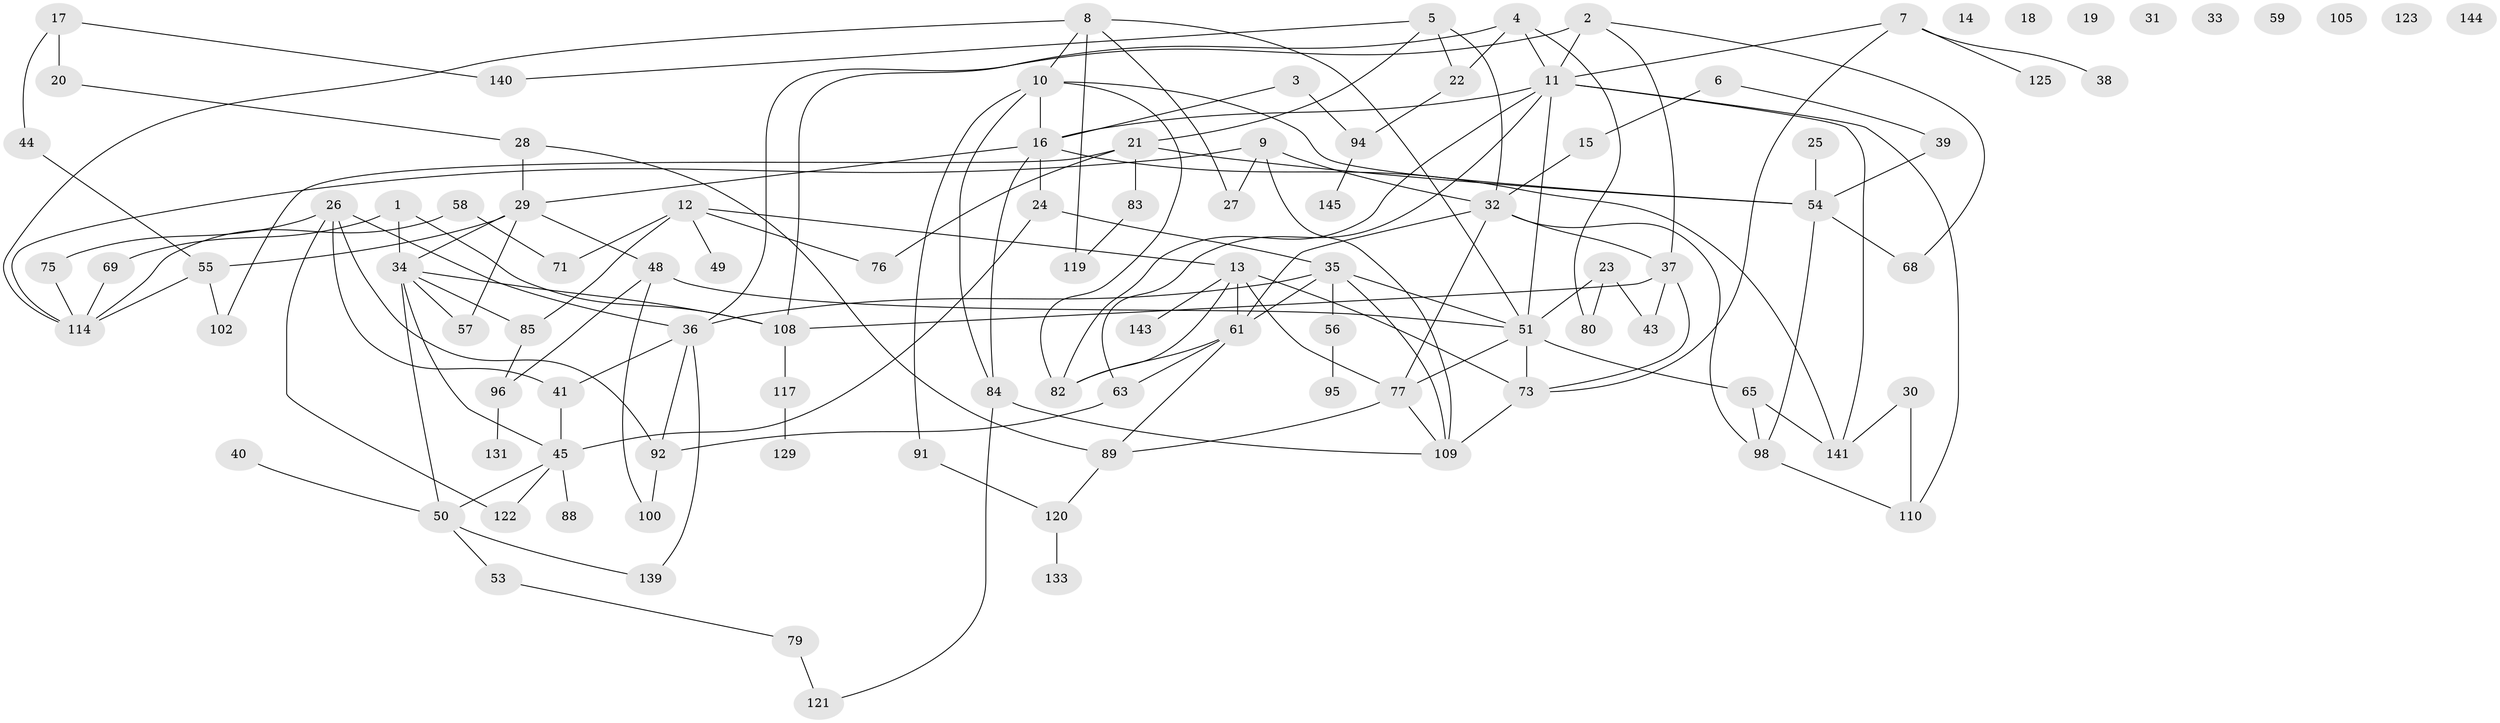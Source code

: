 // Generated by graph-tools (version 1.1) at 2025/23/03/03/25 07:23:29]
// undirected, 102 vertices, 154 edges
graph export_dot {
graph [start="1"]
  node [color=gray90,style=filled];
  1;
  2 [super="+106"];
  3 [super="+103"];
  4 [super="+60"];
  5;
  6 [super="+87"];
  7;
  8 [super="+52"];
  9;
  10 [super="+42"];
  11 [super="+47"];
  12;
  13 [super="+124"];
  14;
  15;
  16 [super="+62"];
  17 [super="+112"];
  18;
  19;
  20;
  21 [super="+116"];
  22;
  23;
  24;
  25;
  26 [super="+74"];
  27 [super="+66"];
  28 [super="+46"];
  29 [super="+64"];
  30;
  31;
  32 [super="+72"];
  33;
  34 [super="+86"];
  35 [super="+101"];
  36 [super="+136"];
  37 [super="+135"];
  38;
  39;
  40;
  41 [super="+93"];
  43 [super="+113"];
  44;
  45 [super="+104"];
  48;
  49;
  50 [super="+107"];
  51 [super="+67"];
  53;
  54 [super="+137"];
  55 [super="+81"];
  56 [super="+130"];
  57;
  58 [super="+118"];
  59;
  61 [super="+90"];
  63;
  65 [super="+70"];
  68;
  69;
  71;
  73 [super="+78"];
  75 [super="+97"];
  76 [super="+126"];
  77 [super="+132"];
  79;
  80;
  82 [super="+142"];
  83;
  84;
  85;
  88;
  89;
  91;
  92 [super="+99"];
  94 [super="+134"];
  95;
  96 [super="+127"];
  98;
  100;
  102;
  105;
  108 [super="+115"];
  109 [super="+111"];
  110;
  114 [super="+128"];
  117;
  119;
  120 [super="+138"];
  121;
  122;
  123;
  125;
  129;
  131;
  133;
  139;
  140;
  141;
  143;
  144;
  145;
  1 -- 69;
  1 -- 34;
  1 -- 108;
  2 -- 11;
  2 -- 68;
  2 -- 37;
  2 -- 36;
  3 -- 16;
  3 -- 94;
  4 -- 22;
  4 -- 80;
  4 -- 11;
  4 -- 108;
  5 -- 21;
  5 -- 22;
  5 -- 140;
  5 -- 32;
  6 -- 15;
  6 -- 39;
  7 -- 11;
  7 -- 38;
  7 -- 125;
  7 -- 73;
  8 -- 114;
  8 -- 119;
  8 -- 10;
  8 -- 51;
  8 -- 27;
  9 -- 27;
  9 -- 109;
  9 -- 114;
  9 -- 32;
  10 -- 84;
  10 -- 91;
  10 -- 16;
  10 -- 54;
  10 -- 82;
  11 -- 16;
  11 -- 110;
  11 -- 141;
  11 -- 51;
  11 -- 63;
  11 -- 82;
  12 -- 49;
  12 -- 71;
  12 -- 76;
  12 -- 85;
  12 -- 13;
  13 -- 77;
  13 -- 143;
  13 -- 82;
  13 -- 73;
  13 -- 61;
  15 -- 32;
  16 -- 84;
  16 -- 24;
  16 -- 141;
  16 -- 29;
  17 -- 44;
  17 -- 20;
  17 -- 140;
  20 -- 28;
  21 -- 102;
  21 -- 83;
  21 -- 76;
  21 -- 54;
  22 -- 94;
  23 -- 80;
  23 -- 51;
  23 -- 43;
  24 -- 45;
  24 -- 35;
  25 -- 54;
  26 -- 92;
  26 -- 75;
  26 -- 122;
  26 -- 41;
  26 -- 36;
  28 -- 89;
  28 -- 29;
  29 -- 48;
  29 -- 34;
  29 -- 57;
  29 -- 55;
  30 -- 110;
  30 -- 141;
  32 -- 98;
  32 -- 61;
  32 -- 37;
  32 -- 77;
  34 -- 108;
  34 -- 50;
  34 -- 85;
  34 -- 57;
  34 -- 45;
  35 -- 36;
  35 -- 51;
  35 -- 109;
  35 -- 61;
  35 -- 56;
  36 -- 92;
  36 -- 41;
  36 -- 139;
  37 -- 108;
  37 -- 73;
  37 -- 43;
  39 -- 54;
  40 -- 50;
  41 -- 45;
  44 -- 55;
  45 -- 50;
  45 -- 88;
  45 -- 122;
  48 -- 51;
  48 -- 100;
  48 -- 96;
  50 -- 53;
  50 -- 139;
  51 -- 65;
  51 -- 73;
  51 -- 77;
  53 -- 79;
  54 -- 68;
  54 -- 98;
  55 -- 102;
  55 -- 114;
  56 -- 95;
  58 -- 114;
  58 -- 71;
  61 -- 63;
  61 -- 82;
  61 -- 89;
  63 -- 92;
  65 -- 98;
  65 -- 141;
  69 -- 114;
  73 -- 109;
  75 -- 114;
  77 -- 109;
  77 -- 89;
  79 -- 121;
  83 -- 119;
  84 -- 109;
  84 -- 121;
  85 -- 96;
  89 -- 120;
  91 -- 120;
  92 -- 100;
  94 -- 145;
  96 -- 131;
  98 -- 110;
  108 -- 117;
  117 -- 129;
  120 -- 133;
}
